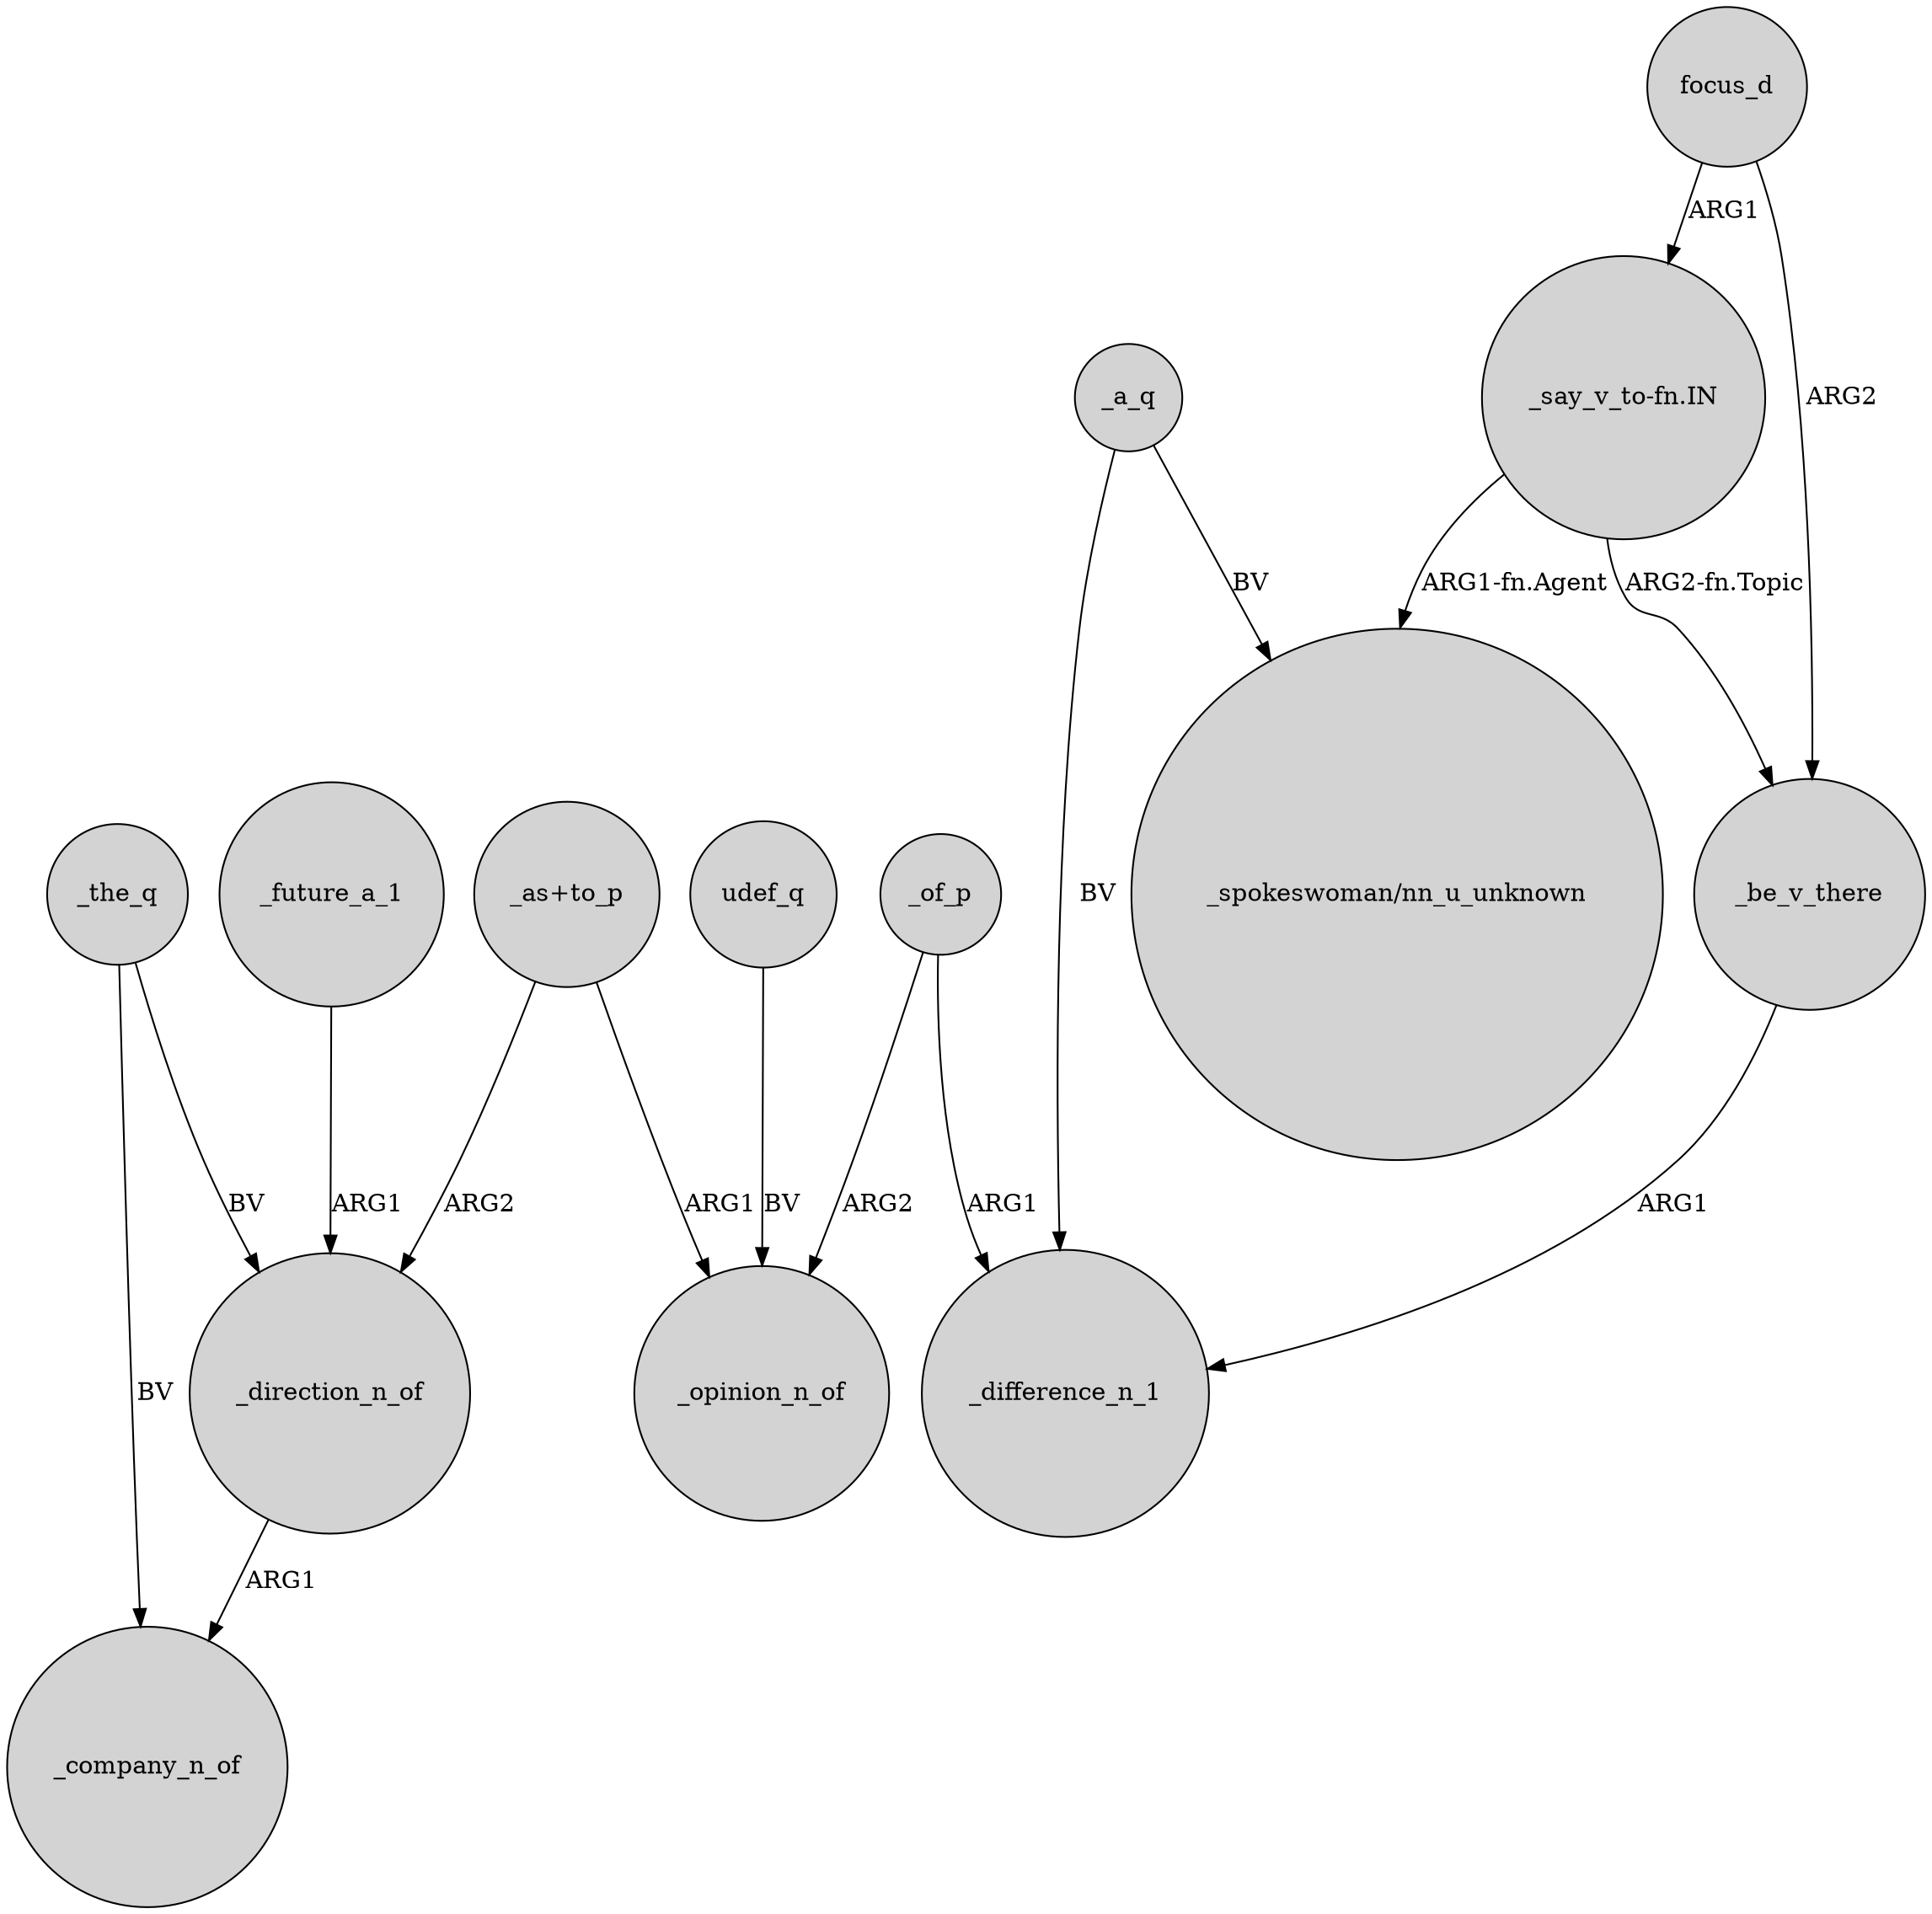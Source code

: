 digraph {
	node [shape=circle style=filled]
	"_as+to_p" -> _direction_n_of [label=ARG2]
	_direction_n_of -> _company_n_of [label=ARG1]
	udef_q -> _opinion_n_of [label=BV]
	_of_p -> _opinion_n_of [label=ARG2]
	_the_q -> _direction_n_of [label=BV]
	_a_q -> _difference_n_1 [label=BV]
	"_say_v_to-fn.IN" -> _be_v_there [label="ARG2-fn.Topic"]
	_future_a_1 -> _direction_n_of [label=ARG1]
	focus_d -> "_say_v_to-fn.IN" [label=ARG1]
	_the_q -> _company_n_of [label=BV]
	"_as+to_p" -> _opinion_n_of [label=ARG1]
	"_say_v_to-fn.IN" -> "_spokeswoman/nn_u_unknown" [label="ARG1-fn.Agent"]
	_a_q -> "_spokeswoman/nn_u_unknown" [label=BV]
	focus_d -> _be_v_there [label=ARG2]
	_of_p -> _difference_n_1 [label=ARG1]
	_be_v_there -> _difference_n_1 [label=ARG1]
}
